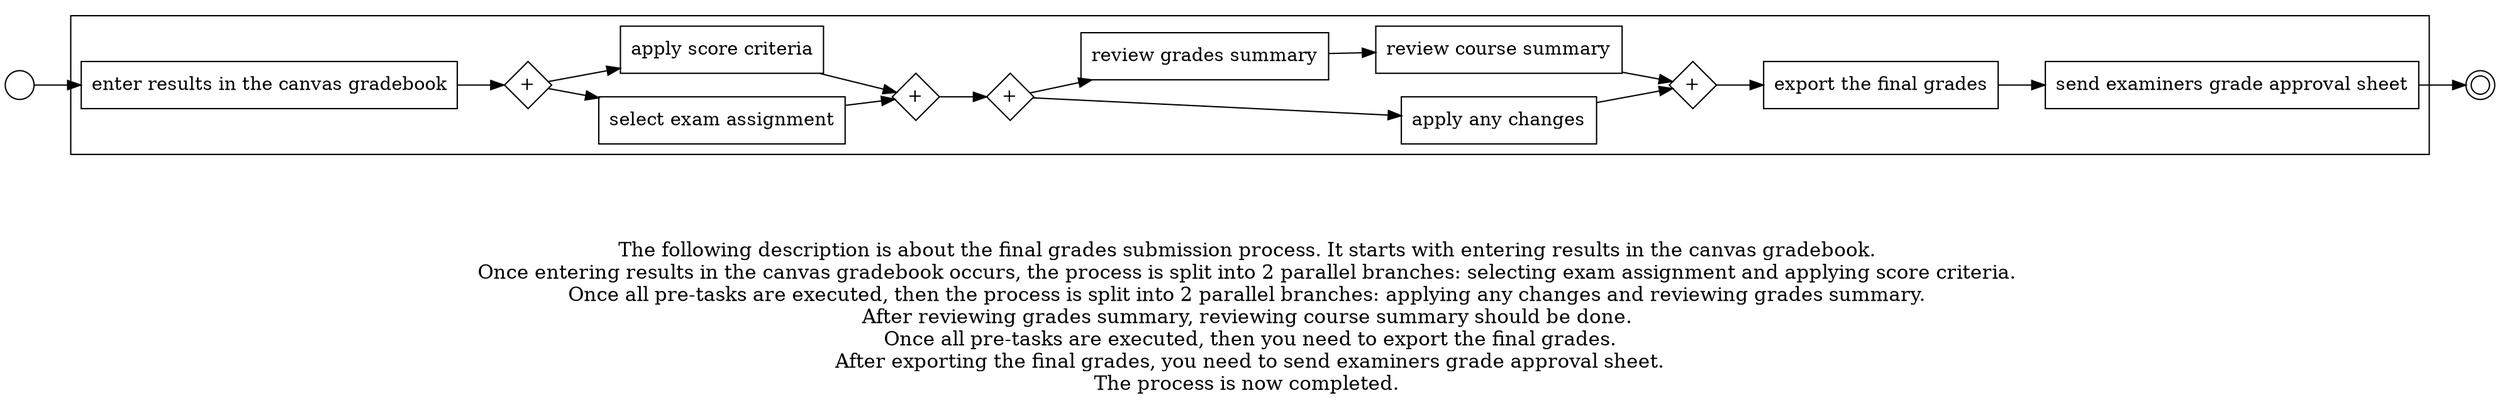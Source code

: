 digraph "final grades submission process_15" {
	graph [rankdir=LR]
	START_NODE [label="" shape=circle width=0.3]
	subgraph CLUSTER_0 {
		"enter results in the canvas gradebook" [shape=box]
		"AND_SPLIT--2. Apply special grades or criteria_98JI" [label="+" fixedsize=true shape=diamond width=0.5]
		"enter results in the canvas gradebook" -> "AND_SPLIT--2. Apply special grades or criteria_98JI"
		"select exam assignment" [shape=box]
		"AND_SPLIT--2. Apply special grades or criteria_98JI" -> "select exam assignment"
		"apply score criteria" [shape=box]
		"AND_SPLIT--2. Apply special grades or criteria_98JI" -> "apply score criteria"
		"AND_JOIN--2. Apply special grades or criteria_98JI" [label="+" fixedsize=true shape=diamond width=0.5]
		"select exam assignment" -> "AND_JOIN--2. Apply special grades or criteria_98JI"
		"apply score criteria" -> "AND_JOIN--2. Apply special grades or criteria_98JI"
		"AND_SPLIT--3. Review grades and course summary_ND2J" [label="+" fixedsize=true shape=diamond width=0.5]
		"AND_JOIN--2. Apply special grades or criteria_98JI" -> "AND_SPLIT--3. Review grades and course summary_ND2J"
		"apply any changes" [shape=box]
		"AND_SPLIT--3. Review grades and course summary_ND2J" -> "apply any changes"
		"review grades summary" [shape=box]
		"AND_SPLIT--3. Review grades and course summary_ND2J" -> "review grades summary"
		"review course summary" [shape=box]
		"review grades summary" -> "review course summary"
		"AND_JOIN--3. Review grades and course summary_ND2J" [label="+" fixedsize=true shape=diamond width=0.5]
		"apply any changes" -> "AND_JOIN--3. Review grades and course summary_ND2J"
		"review course summary" -> "AND_JOIN--3. Review grades and course summary_ND2J"
		"export the final grades" [shape=box]
		"AND_JOIN--3. Review grades and course summary_ND2J" -> "export the final grades"
		"send examiners grade approval sheet" [shape=box]
		"export the final grades" -> "send examiners grade approval sheet"
	}
	START_NODE -> "enter results in the canvas gradebook"
	END_NODE [label="" shape=doublecircle width=0.2]
	"send examiners grade approval sheet" -> END_NODE
	fontsize=15 label="\n\n
The following description is about the final grades submission process. It starts with entering results in the canvas gradebook. 
Once entering results in the canvas gradebook occurs, the process is split into 2 parallel branches: selecting exam assignment and applying score criteria. 
Once all pre-tasks are executed, then the process is split into 2 parallel branches: applying any changes and reviewing grades summary. 
After reviewing grades summary, reviewing course summary should be done. 
Once all pre-tasks are executed, then you need to export the final grades.
After exporting the final grades, you need to send examiners grade approval sheet.
The process is now completed. 
"
}
